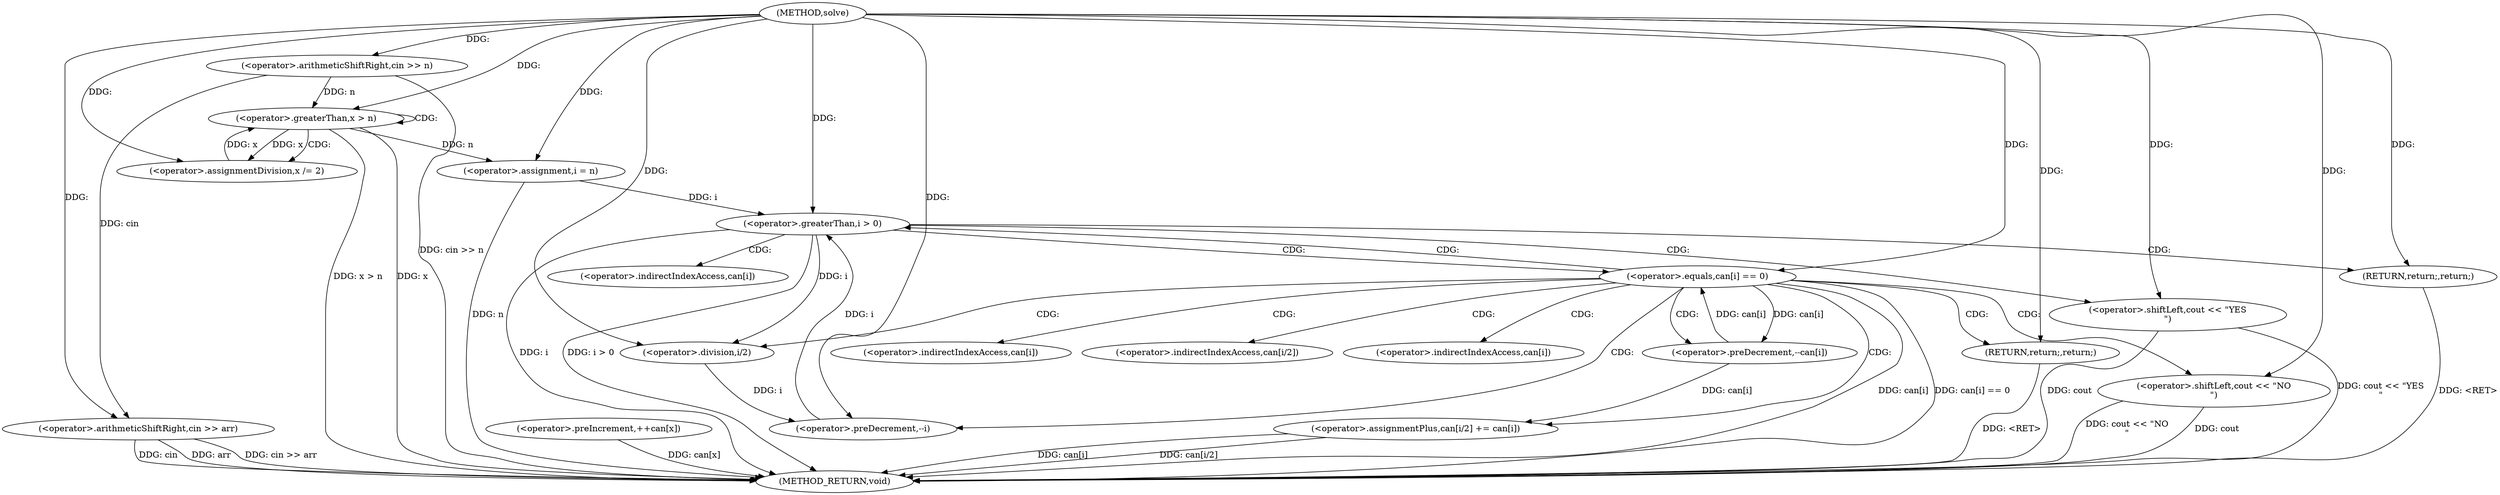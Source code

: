 digraph "solve" {  
"1000143" [label = "(METHOD,solve)" ]
"1000206" [label = "(METHOD_RETURN,void)" ]
"1000146" [label = "(<operator>.arithmeticShiftRight,cin >> n)" ]
"1000150" [label = "(<operator>.arithmeticShiftRight,cin >> arr)" ]
"1000202" [label = "(<operator>.shiftLeft,cout << \"YES\n\")" ]
"1000205" [label = "(RETURN,return;,return;)" ]
"1000163" [label = "(<operator>.preIncrement,++can[x])" ]
"1000169" [label = "(<operator>.assignment,i = n)" ]
"1000172" [label = "(<operator>.greaterThan,i > 0)" ]
"1000175" [label = "(<operator>.preDecrement,--i)" ]
"1000157" [label = "(<operator>.greaterThan,x > n)" ]
"1000160" [label = "(<operator>.assignmentDivision,x /= 2)" ]
"1000189" [label = "(<operator>.preDecrement,--can[i])" ]
"1000193" [label = "(<operator>.assignmentPlus,can[i/2] += can[i])" ]
"1000179" [label = "(<operator>.equals,can[i] == 0)" ]
"1000185" [label = "(<operator>.shiftLeft,cout << \"NO\n\")" ]
"1000188" [label = "(RETURN,return;,return;)" ]
"1000196" [label = "(<operator>.division,i/2)" ]
"1000190" [label = "(<operator>.indirectIndexAccess,can[i])" ]
"1000194" [label = "(<operator>.indirectIndexAccess,can[i/2])" ]
"1000199" [label = "(<operator>.indirectIndexAccess,can[i])" ]
"1000180" [label = "(<operator>.indirectIndexAccess,can[i])" ]
  "1000146" -> "1000206"  [ label = "DDG: cin >> n"] 
  "1000150" -> "1000206"  [ label = "DDG: cin"] 
  "1000150" -> "1000206"  [ label = "DDG: arr"] 
  "1000150" -> "1000206"  [ label = "DDG: cin >> arr"] 
  "1000157" -> "1000206"  [ label = "DDG: x"] 
  "1000157" -> "1000206"  [ label = "DDG: x > n"] 
  "1000163" -> "1000206"  [ label = "DDG: can[x]"] 
  "1000169" -> "1000206"  [ label = "DDG: n"] 
  "1000172" -> "1000206"  [ label = "DDG: i"] 
  "1000172" -> "1000206"  [ label = "DDG: i > 0"] 
  "1000202" -> "1000206"  [ label = "DDG: cout"] 
  "1000202" -> "1000206"  [ label = "DDG: cout << \"YES\n\""] 
  "1000179" -> "1000206"  [ label = "DDG: can[i]"] 
  "1000179" -> "1000206"  [ label = "DDG: can[i] == 0"] 
  "1000193" -> "1000206"  [ label = "DDG: can[i/2]"] 
  "1000193" -> "1000206"  [ label = "DDG: can[i]"] 
  "1000185" -> "1000206"  [ label = "DDG: cout"] 
  "1000185" -> "1000206"  [ label = "DDG: cout << \"NO\n\""] 
  "1000205" -> "1000206"  [ label = "DDG: <RET>"] 
  "1000188" -> "1000206"  [ label = "DDG: <RET>"] 
  "1000143" -> "1000205"  [ label = "DDG: "] 
  "1000143" -> "1000146"  [ label = "DDG: "] 
  "1000146" -> "1000150"  [ label = "DDG: cin"] 
  "1000143" -> "1000150"  [ label = "DDG: "] 
  "1000157" -> "1000169"  [ label = "DDG: n"] 
  "1000143" -> "1000169"  [ label = "DDG: "] 
  "1000143" -> "1000202"  [ label = "DDG: "] 
  "1000143" -> "1000160"  [ label = "DDG: "] 
  "1000169" -> "1000172"  [ label = "DDG: i"] 
  "1000175" -> "1000172"  [ label = "DDG: i"] 
  "1000143" -> "1000172"  [ label = "DDG: "] 
  "1000196" -> "1000175"  [ label = "DDG: i"] 
  "1000143" -> "1000175"  [ label = "DDG: "] 
  "1000189" -> "1000193"  [ label = "DDG: can[i]"] 
  "1000160" -> "1000157"  [ label = "DDG: x"] 
  "1000143" -> "1000157"  [ label = "DDG: "] 
  "1000146" -> "1000157"  [ label = "DDG: n"] 
  "1000157" -> "1000160"  [ label = "DDG: x"] 
  "1000179" -> "1000189"  [ label = "DDG: can[i]"] 
  "1000189" -> "1000179"  [ label = "DDG: can[i]"] 
  "1000143" -> "1000179"  [ label = "DDG: "] 
  "1000143" -> "1000188"  [ label = "DDG: "] 
  "1000143" -> "1000185"  [ label = "DDG: "] 
  "1000172" -> "1000196"  [ label = "DDG: i"] 
  "1000143" -> "1000196"  [ label = "DDG: "] 
  "1000172" -> "1000205"  [ label = "CDG: "] 
  "1000172" -> "1000202"  [ label = "CDG: "] 
  "1000172" -> "1000179"  [ label = "CDG: "] 
  "1000172" -> "1000180"  [ label = "CDG: "] 
  "1000157" -> "1000160"  [ label = "CDG: "] 
  "1000157" -> "1000157"  [ label = "CDG: "] 
  "1000179" -> "1000188"  [ label = "CDG: "] 
  "1000179" -> "1000190"  [ label = "CDG: "] 
  "1000179" -> "1000175"  [ label = "CDG: "] 
  "1000179" -> "1000199"  [ label = "CDG: "] 
  "1000179" -> "1000193"  [ label = "CDG: "] 
  "1000179" -> "1000194"  [ label = "CDG: "] 
  "1000179" -> "1000172"  [ label = "CDG: "] 
  "1000179" -> "1000189"  [ label = "CDG: "] 
  "1000179" -> "1000185"  [ label = "CDG: "] 
  "1000179" -> "1000196"  [ label = "CDG: "] 
}
